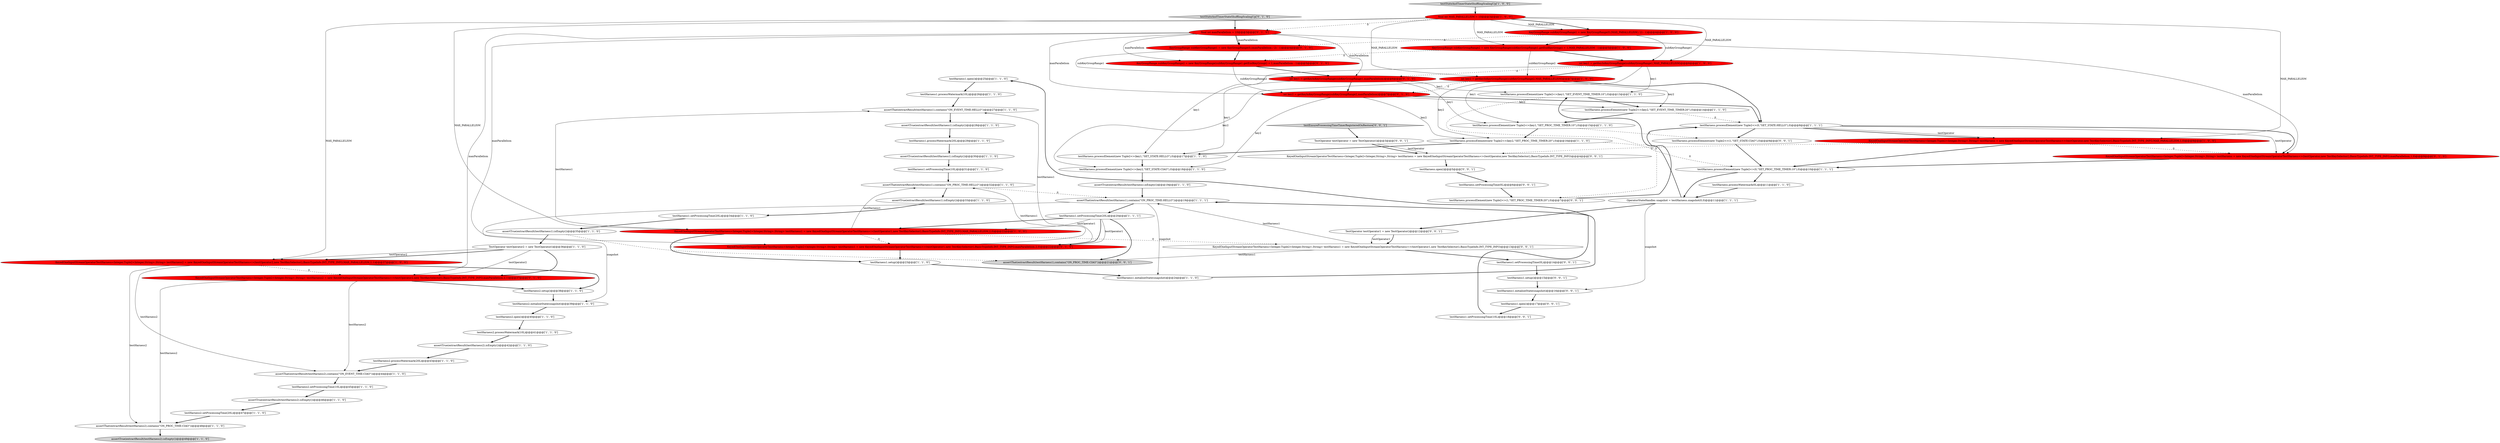 digraph {
31 [style = filled, label = "testHarness1.open()@@@25@@@['1', '1', '0']", fillcolor = white, shape = ellipse image = "AAA0AAABBB1BBB"];
55 [style = filled, label = "int key2 = getKeyInKeyGroupRange(subKeyGroupRange2,maxParallelism)@@@7@@@['0', '1', '0']", fillcolor = red, shape = ellipse image = "AAA1AAABBB2BBB"];
19 [style = filled, label = "testHarness2.setup()@@@38@@@['1', '1', '0']", fillcolor = white, shape = ellipse image = "AAA0AAABBB1BBB"];
29 [style = filled, label = "KeyGroupRange subKeyGroupRange1 = new KeyGroupRange(0,(MAX_PARALLELISM / 2) - 1)@@@4@@@['1', '0', '0']", fillcolor = red, shape = ellipse image = "AAA1AAABBB1BBB"];
41 [style = filled, label = "int key1 = getKeyInKeyGroupRange(subKeyGroupRange1,MAX_PARALLELISM)@@@6@@@['1', '0', '0']", fillcolor = red, shape = ellipse image = "AAA1AAABBB1BBB"];
53 [style = filled, label = "KeyGroupRange subKeyGroupRange1 = new KeyGroupRange(0,(maxParallelism / 2) - 1)@@@4@@@['0', '1', '0']", fillcolor = red, shape = ellipse image = "AAA1AAABBB2BBB"];
10 [style = filled, label = "assertTrue(extractResult(testHarness1).isEmpty())@@@35@@@['1', '1', '0']", fillcolor = white, shape = ellipse image = "AAA0AAABBB1BBB"];
48 [style = filled, label = "KeyedOneInputStreamOperatorTestHarness<Integer,Tuple2<Integer,String>,String> testHarness = new KeyedOneInputStreamOperatorTestHarness<>(testOperator,new TestKeySelector(),BasicTypeInfo.INT_TYPE_INFO,maxParallelism,1,0)@@@9@@@['0', '1', '0']", fillcolor = red, shape = ellipse image = "AAA1AAABBB2BBB"];
18 [style = filled, label = "assertTrue(extractResult(testHarness1).isEmpty())@@@30@@@['1', '1', '0']", fillcolor = white, shape = ellipse image = "AAA0AAABBB1BBB"];
22 [style = filled, label = "testHarness.processElement(new Tuple2<>(0,\"SET_PROC_TIME_TIMER:10\"),0)@@@10@@@['1', '1', '1']", fillcolor = white, shape = ellipse image = "AAA0AAABBB1BBB"];
34 [style = filled, label = "testHarness.processElement(new Tuple2<>(key1,\"SET_EVENT_TIME_TIMER:10\"),0)@@@13@@@['1', '1', '0']", fillcolor = white, shape = ellipse image = "AAA0AAABBB1BBB"];
47 [style = filled, label = "testHarness.processElement(new Tuple2<>(key1,\"SET_PROC_TIME_TIMER:10\"),0)@@@15@@@['1', '1', '0']", fillcolor = white, shape = ellipse image = "AAA0AAABBB1BBB"];
56 [style = filled, label = "KeyedOneInputStreamOperatorTestHarness<Integer,Tuple2<Integer,String>,String> testHarness2 = new KeyedOneInputStreamOperatorTestHarness<>(testOperator2,new TestKeySelector(),BasicTypeInfo.INT_TYPE_INFO,maxParallelism,2,1)@@@37@@@['0', '1', '0']", fillcolor = red, shape = ellipse image = "AAA1AAABBB2BBB"];
49 [style = filled, label = "testStateAndTimerStateShufflingScalingUp['0', '1', '0']", fillcolor = lightgray, shape = diamond image = "AAA0AAABBB2BBB"];
9 [style = filled, label = "testHarness1.processWatermark(10L)@@@26@@@['1', '1', '0']", fillcolor = white, shape = ellipse image = "AAA0AAABBB1BBB"];
40 [style = filled, label = "KeyedOneInputStreamOperatorTestHarness<Integer,Tuple2<Integer,String>,String> testHarness2 = new KeyedOneInputStreamOperatorTestHarness<>(testOperator2,new TestKeySelector(),BasicTypeInfo.INT_TYPE_INFO,MAX_PARALLELISM,2,1)@@@37@@@['1', '0', '0']", fillcolor = red, shape = ellipse image = "AAA1AAABBB1BBB"];
28 [style = filled, label = "KeyedOneInputStreamOperatorTestHarness<Integer,Tuple2<Integer,String>,String> testHarness = new KeyedOneInputStreamOperatorTestHarness<>(testOperator,new TestKeySelector(),BasicTypeInfo.INT_TYPE_INFO,MAX_PARALLELISM,1,0)@@@9@@@['1', '0', '0']", fillcolor = red, shape = ellipse image = "AAA1AAABBB1BBB"];
38 [style = filled, label = "testHarness2.setProcessingTime(10L)@@@45@@@['1', '1', '0']", fillcolor = white, shape = ellipse image = "AAA0AAABBB1BBB"];
1 [style = filled, label = "testHarness2.open()@@@40@@@['1', '1', '0']", fillcolor = white, shape = ellipse image = "AAA0AAABBB1BBB"];
44 [style = filled, label = "testHarness1.processWatermark(20L)@@@29@@@['1', '1', '0']", fillcolor = white, shape = ellipse image = "AAA0AAABBB1BBB"];
64 [style = filled, label = "TestOperator testOperator = new TestOperator()@@@3@@@['0', '0', '1']", fillcolor = white, shape = ellipse image = "AAA0AAABBB3BBB"];
27 [style = filled, label = "assertTrue(extractResult(testHarness).isEmpty())@@@19@@@['1', '1', '0']", fillcolor = white, shape = ellipse image = "AAA0AAABBB1BBB"];
33 [style = filled, label = "testHarness2.initializeState(snapshot)@@@39@@@['1', '1', '0']", fillcolor = white, shape = ellipse image = "AAA0AAABBB1BBB"];
11 [style = filled, label = "int key2 = getKeyInKeyGroupRange(subKeyGroupRange2,MAX_PARALLELISM)@@@7@@@['1', '0', '0']", fillcolor = red, shape = ellipse image = "AAA1AAABBB1BBB"];
43 [style = filled, label = "KeyedOneInputStreamOperatorTestHarness<Integer,Tuple2<Integer,String>,String> testHarness1 = new KeyedOneInputStreamOperatorTestHarness<>(testOperator1,new TestKeySelector(),BasicTypeInfo.INT_TYPE_INFO,MAX_PARALLELISM,2,0)@@@22@@@['1', '0', '0']", fillcolor = red, shape = ellipse image = "AAA1AAABBB1BBB"];
21 [style = filled, label = "assertThat(extractResult(testHarness1),contains(\"ON_EVENT_TIME:HELLO\"))@@@27@@@['1', '1', '0']", fillcolor = white, shape = ellipse image = "AAA0AAABBB1BBB"];
5 [style = filled, label = "OperatorStateHandles snapshot = testHarness.snapshot(0,0)@@@11@@@['1', '1', '1']", fillcolor = white, shape = ellipse image = "AAA0AAABBB1BBB"];
45 [style = filled, label = "testHarness.processElement(new Tuple2<>(key2,\"SET_STATE:CIAO\"),0)@@@18@@@['1', '1', '0']", fillcolor = white, shape = ellipse image = "AAA0AAABBB1BBB"];
54 [style = filled, label = "int key1 = getKeyInKeyGroupRange(subKeyGroupRange1,maxParallelism)@@@6@@@['0', '1', '0']", fillcolor = red, shape = ellipse image = "AAA1AAABBB2BBB"];
63 [style = filled, label = "assertThat(extractResult(testHarness1),contains(\"ON_PROC_TIME:CIAO\"))@@@21@@@['0', '0', '1']", fillcolor = lightgray, shape = ellipse image = "AAA0AAABBB3BBB"];
68 [style = filled, label = "testHarness1.setProcessingTime(0L)@@@14@@@['0', '0', '1']", fillcolor = white, shape = ellipse image = "AAA0AAABBB3BBB"];
16 [style = filled, label = "assertTrue(extractResult(testHarness2).isEmpty())@@@49@@@['1', '1', '0']", fillcolor = lightgray, shape = ellipse image = "AAA0AAABBB1BBB"];
25 [style = filled, label = "testHarness.processElement(new Tuple2<>(0,\"SET_STATE:HELLO\"),0)@@@8@@@['1', '1', '1']", fillcolor = white, shape = ellipse image = "AAA0AAABBB1BBB"];
37 [style = filled, label = "testHarness1.initializeState(snapshot)@@@24@@@['1', '1', '0']", fillcolor = white, shape = ellipse image = "AAA0AAABBB1BBB"];
20 [style = filled, label = "final int MAX_PARALLELISM = 10@@@3@@@['1', '0', '0']", fillcolor = red, shape = ellipse image = "AAA1AAABBB1BBB"];
17 [style = filled, label = "assertTrue(extractResult(testHarness1).isEmpty())@@@33@@@['1', '1', '0']", fillcolor = white, shape = ellipse image = "AAA0AAABBB1BBB"];
4 [style = filled, label = "testHarness1.setProcessingTime(20L)@@@20@@@['1', '1', '1']", fillcolor = white, shape = ellipse image = "AAA0AAABBB1BBB"];
35 [style = filled, label = "assertTrue(extractResult(testHarness2).isEmpty())@@@42@@@['1', '1', '0']", fillcolor = white, shape = ellipse image = "AAA0AAABBB1BBB"];
39 [style = filled, label = "testStateAndTimerStateShufflingScalingUp['1', '0', '0']", fillcolor = lightgray, shape = diamond image = "AAA0AAABBB1BBB"];
66 [style = filled, label = "testHarness1.initializeState(snapshot)@@@16@@@['0', '0', '1']", fillcolor = white, shape = ellipse image = "AAA0AAABBB3BBB"];
13 [style = filled, label = "testHarness2.processWatermark(20L)@@@43@@@['1', '1', '0']", fillcolor = white, shape = ellipse image = "AAA0AAABBB1BBB"];
6 [style = filled, label = "TestOperator testOperator2 = new TestOperator()@@@36@@@['1', '1', '0']", fillcolor = white, shape = ellipse image = "AAA0AAABBB1BBB"];
32 [style = filled, label = "testHarness.processElement(new Tuple2<>(key2,\"SET_EVENT_TIME_TIMER:20\"),0)@@@14@@@['1', '1', '0']", fillcolor = white, shape = ellipse image = "AAA0AAABBB1BBB"];
0 [style = filled, label = "testHarness1.setup()@@@23@@@['1', '1', '0']", fillcolor = white, shape = ellipse image = "AAA0AAABBB1BBB"];
58 [style = filled, label = "testHarness1.setup()@@@15@@@['0', '0', '1']", fillcolor = white, shape = ellipse image = "AAA0AAABBB3BBB"];
8 [style = filled, label = "testHarness1.setProcessingTime(10L)@@@31@@@['1', '1', '0']", fillcolor = white, shape = ellipse image = "AAA0AAABBB1BBB"];
2 [style = filled, label = "assertTrue(extractResult(testHarness1).isEmpty())@@@28@@@['1', '1', '0']", fillcolor = white, shape = ellipse image = "AAA0AAABBB1BBB"];
42 [style = filled, label = "KeyGroupRange subKeyGroupRange2 = new KeyGroupRange(subKeyGroupRange1.getEndKeyGroup() + 1,MAX_PARALLELISM - 1)@@@5@@@['1', '0', '0']", fillcolor = red, shape = ellipse image = "AAA1AAABBB1BBB"];
46 [style = filled, label = "assertThat(extractResult(testHarness1),contains(\"ON_PROC_TIME:HELLO\"))@@@19@@@['1', '1', '1']", fillcolor = white, shape = ellipse image = "AAA0AAABBB1BBB"];
3 [style = filled, label = "testHarness1.setProcessingTime(20L)@@@34@@@['1', '1', '0']", fillcolor = white, shape = ellipse image = "AAA0AAABBB1BBB"];
36 [style = filled, label = "testHarness.processElement(new Tuple2<>(key1,\"SET_STATE:HELLO\"),0)@@@17@@@['1', '1', '0']", fillcolor = white, shape = ellipse image = "AAA0AAABBB1BBB"];
61 [style = filled, label = "testHarness1.open()@@@17@@@['0', '0', '1']", fillcolor = white, shape = ellipse image = "AAA0AAABBB3BBB"];
62 [style = filled, label = "KeyedOneInputStreamOperatorTestHarness<Integer,Tuple2<Integer,String>,String> testHarness = new KeyedOneInputStreamOperatorTestHarness<>(testOperator,new TestKeySelector(),BasicTypeInfo.INT_TYPE_INFO)@@@4@@@['0', '0', '1']", fillcolor = white, shape = ellipse image = "AAA0AAABBB3BBB"];
69 [style = filled, label = "TestOperator testOperator1 = new TestOperator()@@@12@@@['0', '0', '1']", fillcolor = white, shape = ellipse image = "AAA0AAABBB3BBB"];
70 [style = filled, label = "testEnsureProcessingTimeTimerRegisteredOnRestore['0', '0', '1']", fillcolor = lightgray, shape = diamond image = "AAA0AAABBB3BBB"];
67 [style = filled, label = "testHarness.processElement(new Tuple2<>(1,\"SET_PROC_TIME_TIMER:20\"),0)@@@7@@@['0', '0', '1']", fillcolor = white, shape = ellipse image = "AAA0AAABBB3BBB"];
7 [style = filled, label = "testHarness.processElement(new Tuple2<>(key2,\"SET_PROC_TIME_TIMER:20\"),0)@@@16@@@['1', '1', '0']", fillcolor = white, shape = ellipse image = "AAA0AAABBB1BBB"];
51 [style = filled, label = "KeyGroupRange subKeyGroupRange2 = new KeyGroupRange(subKeyGroupRange1.getEndKeyGroup() + 1,maxParallelism - 1)@@@5@@@['0', '1', '0']", fillcolor = red, shape = ellipse image = "AAA1AAABBB2BBB"];
60 [style = filled, label = "KeyedOneInputStreamOperatorTestHarness<Integer,Tuple2<Integer,String>,String> testHarness1 = new KeyedOneInputStreamOperatorTestHarness<>(testOperator1,new TestKeySelector(),BasicTypeInfo.INT_TYPE_INFO)@@@13@@@['0', '0', '1']", fillcolor = white, shape = ellipse image = "AAA0AAABBB3BBB"];
12 [style = filled, label = "assertTrue(extractResult(testHarness2).isEmpty())@@@46@@@['1', '1', '0']", fillcolor = white, shape = ellipse image = "AAA0AAABBB1BBB"];
50 [style = filled, label = "final int maxParallelism = 10@@@3@@@['0', '1', '0']", fillcolor = red, shape = ellipse image = "AAA1AAABBB2BBB"];
52 [style = filled, label = "KeyedOneInputStreamOperatorTestHarness<Integer,Tuple2<Integer,String>,String> testHarness1 = new KeyedOneInputStreamOperatorTestHarness<>(testOperator1,new TestKeySelector(),BasicTypeInfo.INT_TYPE_INFO,maxParallelism,2,0)@@@22@@@['0', '1', '0']", fillcolor = red, shape = ellipse image = "AAA1AAABBB2BBB"];
65 [style = filled, label = "testHarness.setProcessingTime(0L)@@@6@@@['0', '0', '1']", fillcolor = white, shape = ellipse image = "AAA0AAABBB3BBB"];
15 [style = filled, label = "testHarness.processWatermark(0L)@@@11@@@['1', '1', '0']", fillcolor = white, shape = ellipse image = "AAA0AAABBB1BBB"];
14 [style = filled, label = "assertThat(extractResult(testHarness2),contains(\"ON_PROC_TIME:CIAO\"))@@@48@@@['1', '1', '0']", fillcolor = white, shape = ellipse image = "AAA0AAABBB1BBB"];
26 [style = filled, label = "assertThat(extractResult(testHarness2),contains(\"ON_EVENT_TIME:CIAO\"))@@@44@@@['1', '1', '0']", fillcolor = white, shape = ellipse image = "AAA0AAABBB1BBB"];
57 [style = filled, label = "testHarness.open()@@@5@@@['0', '0', '1']", fillcolor = white, shape = ellipse image = "AAA0AAABBB3BBB"];
71 [style = filled, label = "testHarness1.setProcessingTime(10L)@@@18@@@['0', '0', '1']", fillcolor = white, shape = ellipse image = "AAA0AAABBB3BBB"];
24 [style = filled, label = "testHarness2.setProcessingTime(20L)@@@47@@@['1', '1', '0']", fillcolor = white, shape = ellipse image = "AAA0AAABBB1BBB"];
23 [style = filled, label = "assertThat(extractResult(testHarness1),contains(\"ON_PROC_TIME:HELLO\"))@@@32@@@['1', '1', '0']", fillcolor = white, shape = ellipse image = "AAA0AAABBB1BBB"];
59 [style = filled, label = "testHarness.processElement(new Tuple2<>(1,\"SET_STATE:CIAO\"),0)@@@9@@@['0', '0', '1']", fillcolor = white, shape = ellipse image = "AAA0AAABBB3BBB"];
30 [style = filled, label = "testHarness2.processWatermark(10L)@@@41@@@['1', '1', '0']", fillcolor = white, shape = ellipse image = "AAA0AAABBB1BBB"];
54->55 [style = bold, label=""];
42->41 [style = bold, label=""];
22->15 [style = bold, label=""];
65->67 [style = bold, label=""];
70->64 [style = bold, label=""];
42->11 [style = solid, label="subKeyGroupRange2"];
69->60 [style = bold, label=""];
4->63 [style = bold, label=""];
20->43 [style = solid, label="MAX_PARALLELISM"];
47->7 [style = bold, label=""];
31->9 [style = bold, label=""];
67->25 [style = bold, label=""];
41->47 [style = solid, label="key1"];
43->60 [style = dashed, label="0"];
45->27 [style = bold, label=""];
38->12 [style = bold, label=""];
41->11 [style = bold, label=""];
25->48 [style = bold, label=""];
54->36 [style = solid, label="key1"];
1->30 [style = bold, label=""];
50->51 [style = solid, label="maxParallelism"];
25->59 [style = bold, label=""];
20->28 [style = solid, label="MAX_PARALLELISM"];
5->34 [style = bold, label=""];
21->2 [style = bold, label=""];
56->14 [style = solid, label="testHarness2"];
4->43 [style = solid, label="testOperator1"];
37->31 [style = bold, label=""];
52->21 [style = solid, label="testHarness1"];
2->44 [style = bold, label=""];
9->21 [style = bold, label=""];
60->46 [style = solid, label="testHarness1"];
41->34 [style = solid, label="key1"];
50->48 [style = solid, label="maxParallelism"];
60->63 [style = solid, label="testHarness1"];
23->17 [style = bold, label=""];
34->32 [style = bold, label=""];
43->0 [style = bold, label=""];
50->52 [style = solid, label="maxParallelism"];
52->23 [style = solid, label="testHarness1"];
44->18 [style = bold, label=""];
59->22 [style = bold, label=""];
60->68 [style = bold, label=""];
43->23 [style = solid, label="testHarness1"];
40->26 [style = solid, label="testHarness2"];
11->25 [style = bold, label=""];
64->62 [style = solid, label="testOperator"];
14->16 [style = bold, label=""];
11->7 [style = solid, label="key2"];
25->28 [style = bold, label=""];
47->59 [style = dashed, label="0"];
8->23 [style = bold, label=""];
51->54 [style = bold, label=""];
6->40 [style = solid, label="testOperator2"];
50->54 [style = solid, label="maxParallelism"];
61->71 [style = bold, label=""];
20->40 [style = solid, label="MAX_PARALLELISM"];
55->7 [style = solid, label="key2"];
22->5 [style = bold, label=""];
40->14 [style = solid, label="testHarness2"];
42->51 [style = dashed, label="0"];
3->10 [style = bold, label=""];
71->46 [style = bold, label=""];
55->25 [style = bold, label=""];
27->46 [style = bold, label=""];
52->0 [style = bold, label=""];
46->4 [style = bold, label=""];
29->41 [style = solid, label="subKeyGroupRange1"];
51->55 [style = solid, label="subKeyGroupRange2"];
20->29 [style = solid, label="MAX_PARALLELISM"];
66->61 [style = bold, label=""];
57->65 [style = bold, label=""];
25->28 [style = solid, label="testOperator"];
55->32 [style = solid, label="key2"];
54->34 [style = solid, label="key1"];
39->20 [style = bold, label=""];
7->22 [style = dashed, label="0"];
19->33 [style = bold, label=""];
43->52 [style = dashed, label="0"];
4->52 [style = solid, label="testOperator1"];
20->42 [style = solid, label="MAX_PARALLELISM"];
20->41 [style = solid, label="MAX_PARALLELISM"];
40->19 [style = bold, label=""];
12->24 [style = bold, label=""];
69->60 [style = solid, label="testOperator1"];
46->37 [style = solid, label="snapshot"];
10->6 [style = bold, label=""];
49->50 [style = bold, label=""];
58->66 [style = bold, label=""];
20->11 [style = solid, label="MAX_PARALLELISM"];
25->48 [style = solid, label="testOperator"];
6->56 [style = bold, label=""];
64->62 [style = bold, label=""];
30->35 [style = bold, label=""];
23->46 [style = dashed, label="0"];
13->26 [style = bold, label=""];
5->66 [style = solid, label="snapshot"];
29->42 [style = bold, label=""];
43->21 [style = solid, label="testHarness1"];
11->45 [style = solid, label="key2"];
41->36 [style = solid, label="key1"];
50->53 [style = solid, label="maxParallelism"];
17->3 [style = bold, label=""];
56->26 [style = solid, label="testHarness2"];
18->8 [style = bold, label=""];
50->55 [style = solid, label="maxParallelism"];
11->55 [style = dashed, label="0"];
46->33 [style = solid, label="snapshot"];
29->53 [style = dashed, label="0"];
28->22 [style = bold, label=""];
7->36 [style = bold, label=""];
32->25 [style = dashed, label="0"];
11->32 [style = solid, label="key2"];
4->43 [style = bold, label=""];
0->37 [style = bold, label=""];
53->51 [style = bold, label=""];
20->29 [style = bold, label=""];
54->47 [style = solid, label="key1"];
40->56 [style = dashed, label="0"];
33->1 [style = bold, label=""];
48->22 [style = bold, label=""];
41->54 [style = dashed, label="0"];
50->56 [style = solid, label="maxParallelism"];
62->57 [style = bold, label=""];
6->56 [style = solid, label="testOperator2"];
15->5 [style = bold, label=""];
24->14 [style = bold, label=""];
26->38 [style = bold, label=""];
20->50 [style = dashed, label="0"];
4->52 [style = bold, label=""];
28->48 [style = dashed, label="0"];
32->47 [style = bold, label=""];
6->40 [style = bold, label=""];
5->69 [style = bold, label=""];
34->67 [style = dashed, label="0"];
53->54 [style = solid, label="subKeyGroupRange1"];
55->45 [style = solid, label="key2"];
56->19 [style = bold, label=""];
28->62 [style = dashed, label="0"];
36->45 [style = bold, label=""];
35->13 [style = bold, label=""];
10->63 [style = dashed, label="0"];
50->53 [style = bold, label=""];
68->58 [style = bold, label=""];
}
